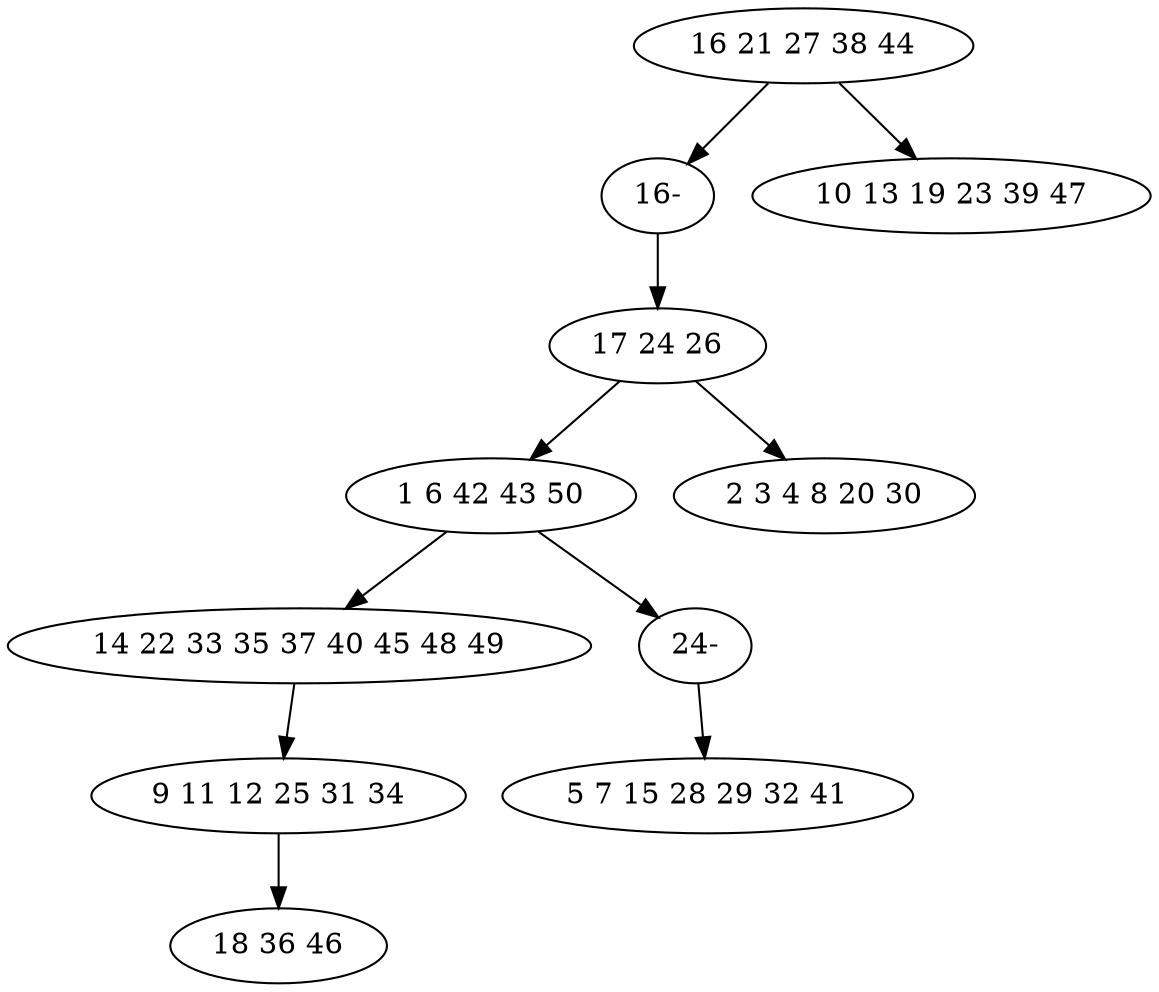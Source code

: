 digraph true_tree {
	"0" -> "9"
	"1" -> "2"
	"2" -> "3"
	"2" -> "10"
	"0" -> "5"
	"3" -> "6"
	"1" -> "7"
	"6" -> "8"
	"9" -> "1"
	"10" -> "4"
	"0" [label="16 21 27 38 44"];
	"1" [label="17 24 26"];
	"2" [label="1 6 42 43 50"];
	"3" [label="14 22 33 35 37 40 45 48 49"];
	"4" [label="5 7 15 28 29 32 41"];
	"5" [label="10 13 19 23 39 47"];
	"6" [label="9 11 12 25 31 34"];
	"7" [label="2 3 4 8 20 30"];
	"8" [label="18 36 46"];
	"9" [label="16-"];
	"10" [label="24-"];
}
